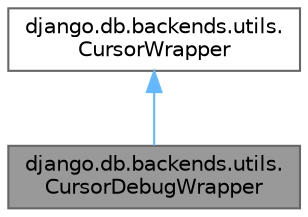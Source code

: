 digraph "django.db.backends.utils.CursorDebugWrapper"
{
 // LATEX_PDF_SIZE
  bgcolor="transparent";
  edge [fontname=Helvetica,fontsize=10,labelfontname=Helvetica,labelfontsize=10];
  node [fontname=Helvetica,fontsize=10,shape=box,height=0.2,width=0.4];
  Node1 [id="Node000001",label="django.db.backends.utils.\lCursorDebugWrapper",height=0.2,width=0.4,color="gray40", fillcolor="grey60", style="filled", fontcolor="black",tooltip=" "];
  Node2 -> Node1 [id="edge1_Node000001_Node000002",dir="back",color="steelblue1",style="solid",tooltip=" "];
  Node2 [id="Node000002",label="django.db.backends.utils.\lCursorWrapper",height=0.2,width=0.4,color="gray40", fillcolor="white", style="filled",URL="$classdjango_1_1db_1_1backends_1_1utils_1_1_cursor_wrapper.html",tooltip=" "];
}
